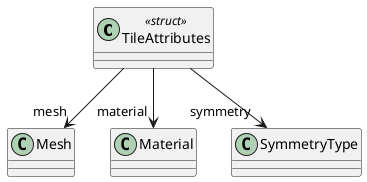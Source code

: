 @startuml
class TileAttributes <<struct>> {
}
TileAttributes --> "mesh" Mesh
TileAttributes --> "material" Material
TileAttributes --> "symmetry" SymmetryType
@enduml
